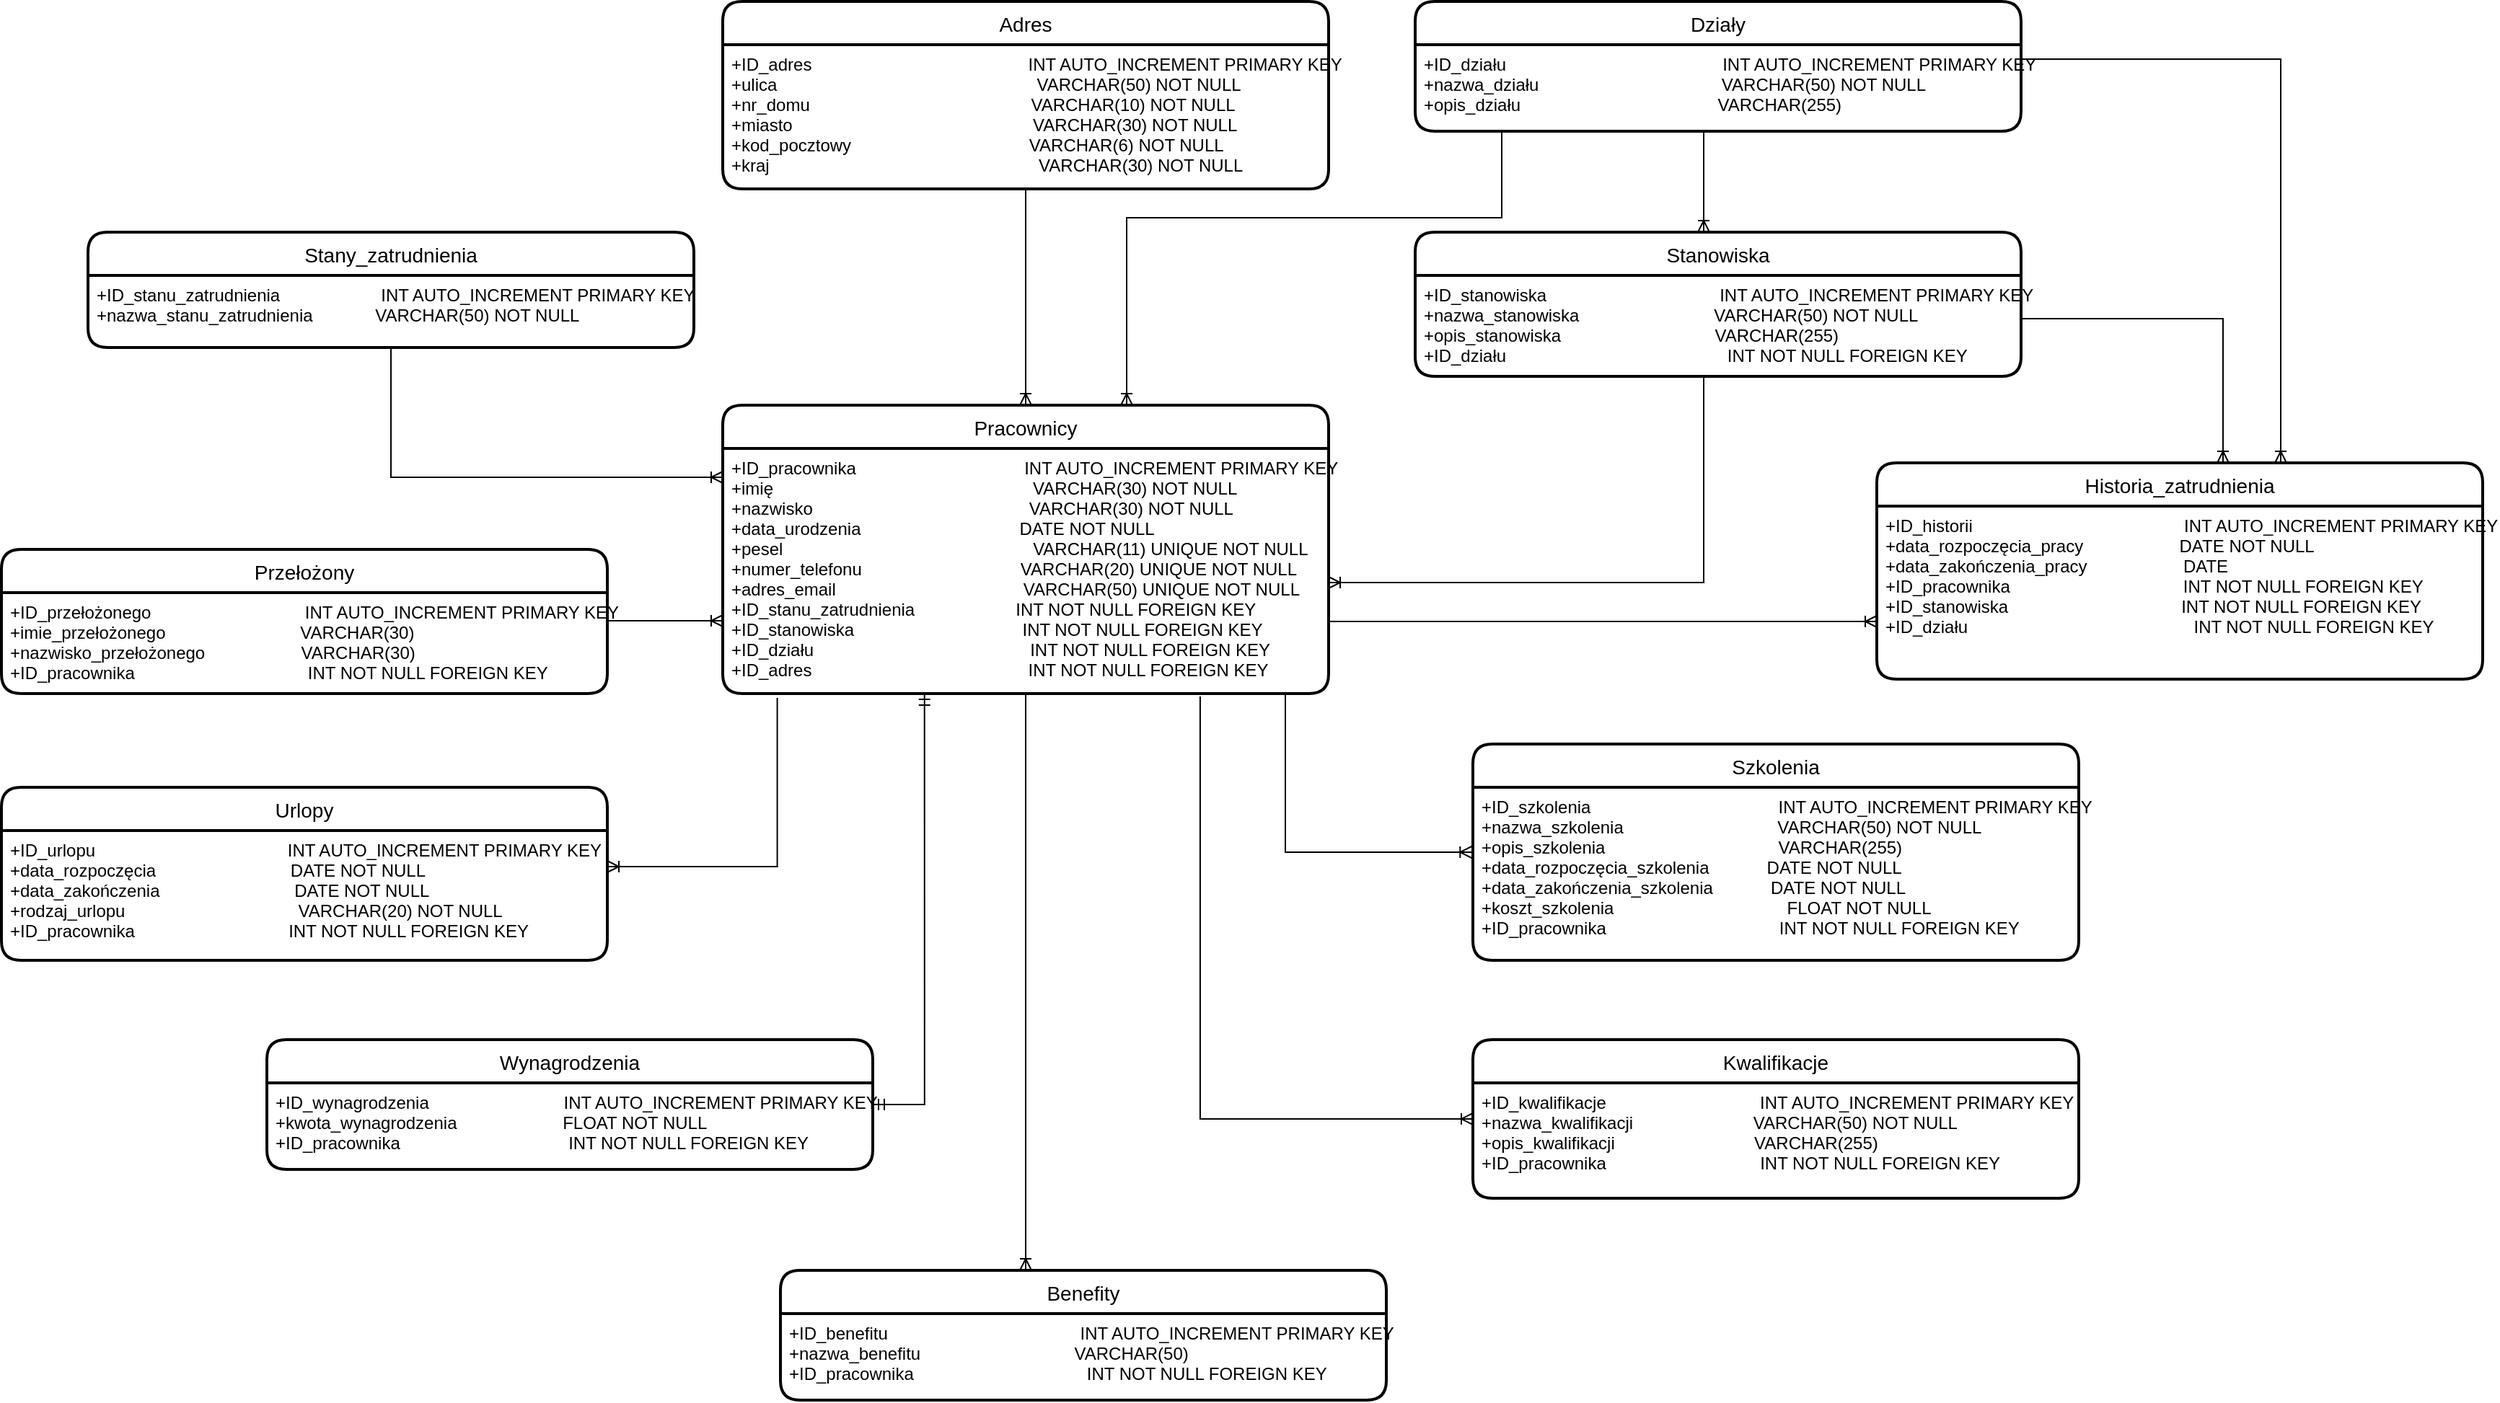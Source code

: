 <mxfile version="20.8.3"><diagram id="P8oY0aF0a1jrKhyzf00q" name="Strona-1"><mxGraphModel dx="1434" dy="1933" grid="1" gridSize="10" guides="1" tooltips="1" connect="1" arrows="1" fold="1" page="1" pageScale="1" pageWidth="827" pageHeight="1169" math="0" shadow="0"><root><mxCell id="0"/><mxCell id="1" parent="0"/><mxCell id="IXxlvjYAvYXbyN1Z9QvI-1" value="Stany_zatrudnienia" style="swimlane;childLayout=stackLayout;horizontal=1;startSize=30;horizontalStack=0;rounded=1;fontSize=14;fontStyle=0;strokeWidth=2;resizeParent=0;resizeLast=1;shadow=0;dashed=0;align=center;" vertex="1" parent="1"><mxGeometry x="80" y="80" width="420" height="80" as="geometry"/></mxCell><mxCell id="IXxlvjYAvYXbyN1Z9QvI-2" value="+ID_stanu_zatrudnienia                     INT AUTO_INCREMENT PRIMARY KEY&#xA;+nazwa_stanu_zatrudnienia             VARCHAR(50) NOT NULL" style="align=left;strokeColor=none;fillColor=none;spacingLeft=4;fontSize=12;verticalAlign=top;resizable=0;rotatable=0;part=1;" vertex="1" parent="IXxlvjYAvYXbyN1Z9QvI-1"><mxGeometry y="30" width="420" height="50" as="geometry"/></mxCell><mxCell id="IXxlvjYAvYXbyN1Z9QvI-3" value="Stanowiska" style="swimlane;childLayout=stackLayout;horizontal=1;startSize=30;horizontalStack=0;rounded=1;fontSize=14;fontStyle=0;strokeWidth=2;resizeParent=0;resizeLast=1;shadow=0;dashed=0;align=center;" vertex="1" parent="1"><mxGeometry x="1000" y="80" width="420" height="100" as="geometry"/></mxCell><mxCell id="IXxlvjYAvYXbyN1Z9QvI-4" value="+ID_stanowiska                                    INT AUTO_INCREMENT PRIMARY KEY&#xA;+nazwa_stanowiska                            VARCHAR(50) NOT NULL&#xA;+opis_stanowiska                                VARCHAR(255)&#xA;+ID_działu                                              INT NOT NULL FOREIGN KEY&#xA;" style="align=left;strokeColor=none;fillColor=none;spacingLeft=4;fontSize=12;verticalAlign=top;resizable=0;rotatable=0;part=1;" vertex="1" parent="IXxlvjYAvYXbyN1Z9QvI-3"><mxGeometry y="30" width="420" height="70" as="geometry"/></mxCell><mxCell id="IXxlvjYAvYXbyN1Z9QvI-5" value="Działy" style="swimlane;childLayout=stackLayout;horizontal=1;startSize=30;horizontalStack=0;rounded=1;fontSize=14;fontStyle=0;strokeWidth=2;resizeParent=0;resizeLast=1;shadow=0;dashed=0;align=center;" vertex="1" parent="1"><mxGeometry x="1000" y="-80" width="420" height="90" as="geometry"/></mxCell><mxCell id="IXxlvjYAvYXbyN1Z9QvI-6" value="+ID_działu                                             INT AUTO_INCREMENT PRIMARY KEY&#xA;+nazwa_działu                                      VARCHAR(50) NOT NULL&#xA;+opis_działu                                         VARCHAR(255)&#xA;" style="align=left;strokeColor=none;fillColor=none;spacingLeft=4;fontSize=12;verticalAlign=top;resizable=0;rotatable=0;part=1;" vertex="1" parent="IXxlvjYAvYXbyN1Z9QvI-5"><mxGeometry y="30" width="420" height="60" as="geometry"/></mxCell><mxCell id="IXxlvjYAvYXbyN1Z9QvI-7" value="Adres" style="swimlane;childLayout=stackLayout;horizontal=1;startSize=30;horizontalStack=0;rounded=1;fontSize=14;fontStyle=0;strokeWidth=2;resizeParent=0;resizeLast=1;shadow=0;dashed=0;align=center;" vertex="1" parent="1"><mxGeometry x="520" y="-80" width="420" height="130" as="geometry"/></mxCell><mxCell id="IXxlvjYAvYXbyN1Z9QvI-8" value="+ID_adres                                             INT AUTO_INCREMENT PRIMARY KEY&#xA;+ulica                                                      VARCHAR(50) NOT NULL&#xA;+nr_domu                                              VARCHAR(10) NOT NULL&#xA;+miasto                                                  VARCHAR(30) NOT NULL&#xA;+kod_pocztowy                                     VARCHAR(6) NOT NULL&#xA;+kraj                                                        VARCHAR(30) NOT NULL" style="align=left;strokeColor=none;fillColor=none;spacingLeft=4;fontSize=12;verticalAlign=top;resizable=0;rotatable=0;part=1;" vertex="1" parent="IXxlvjYAvYXbyN1Z9QvI-7"><mxGeometry y="30" width="420" height="100" as="geometry"/></mxCell><mxCell id="IXxlvjYAvYXbyN1Z9QvI-10" value="Pracownicy" style="swimlane;childLayout=stackLayout;horizontal=1;startSize=30;horizontalStack=0;rounded=1;fontSize=14;fontStyle=0;strokeWidth=2;resizeParent=0;resizeLast=1;shadow=0;dashed=0;align=center;" vertex="1" parent="1"><mxGeometry x="520" y="200" width="420" height="200" as="geometry"/></mxCell><mxCell id="IXxlvjYAvYXbyN1Z9QvI-11" value="+ID_pracownika                                   INT AUTO_INCREMENT PRIMARY KEY&#xA;+imię                                                      VARCHAR(30) NOT NULL&#xA;+nazwisko                                             VARCHAR(30) NOT NULL&#xA;+data_urodzenia                                 DATE NOT NULL&#xA;+pesel                                                    VARCHAR(11) UNIQUE NOT NULL&#xA;+numer_telefonu                                 VARCHAR(20) UNIQUE NOT NULL&#xA;+adres_email                                       VARCHAR(50) UNIQUE NOT NULL&#xA;+ID_stanu_zatrudnienia                     INT NOT NULL FOREIGN KEY&#xA;+ID_stanowiska                                   INT NOT NULL FOREIGN KEY&#xA;+ID_działu                                             INT NOT NULL FOREIGN KEY&#xA;+ID_adres                                             INT NOT NULL FOREIGN KEY&#xA;" style="align=left;strokeColor=none;fillColor=none;spacingLeft=4;fontSize=12;verticalAlign=top;resizable=0;rotatable=0;part=1;" vertex="1" parent="IXxlvjYAvYXbyN1Z9QvI-10"><mxGeometry y="30" width="420" height="170" as="geometry"/></mxCell><mxCell id="IXxlvjYAvYXbyN1Z9QvI-12" value="Kwalifikacje" style="swimlane;childLayout=stackLayout;horizontal=1;startSize=30;horizontalStack=0;rounded=1;fontSize=14;fontStyle=0;strokeWidth=2;resizeParent=0;resizeLast=1;shadow=0;dashed=0;align=center;" vertex="1" parent="1"><mxGeometry x="1040" y="640" width="420" height="110" as="geometry"/></mxCell><mxCell id="IXxlvjYAvYXbyN1Z9QvI-13" value="+ID_kwalifikacje                                INT AUTO_INCREMENT PRIMARY KEY&#xA;+nazwa_kwalifikacji                         VARCHAR(50) NOT NULL&#xA;+opis_kwalifikacji                             VARCHAR(255)&#xA;+ID_pracownika                                INT NOT NULL FOREIGN KEY" style="align=left;strokeColor=none;fillColor=none;spacingLeft=4;fontSize=12;verticalAlign=top;resizable=0;rotatable=0;part=1;" vertex="1" parent="IXxlvjYAvYXbyN1Z9QvI-12"><mxGeometry y="30" width="420" height="80" as="geometry"/></mxCell><mxCell id="IXxlvjYAvYXbyN1Z9QvI-14" value="Wynagrodzenia" style="swimlane;childLayout=stackLayout;horizontal=1;startSize=30;horizontalStack=0;rounded=1;fontSize=14;fontStyle=0;strokeWidth=2;resizeParent=0;resizeLast=1;shadow=0;dashed=0;align=center;" vertex="1" parent="1"><mxGeometry x="204" y="640" width="420" height="90" as="geometry"/></mxCell><mxCell id="IXxlvjYAvYXbyN1Z9QvI-15" value="+ID_wynagrodzenia                            INT AUTO_INCREMENT PRIMARY KEY&#xA;+kwota_wynagrodzenia                      FLOAT NOT NULL&#xA;+ID_pracownika                                   INT NOT NULL FOREIGN KEY" style="align=left;strokeColor=none;fillColor=none;spacingLeft=4;fontSize=12;verticalAlign=top;resizable=0;rotatable=0;part=1;" vertex="1" parent="IXxlvjYAvYXbyN1Z9QvI-14"><mxGeometry y="30" width="420" height="60" as="geometry"/></mxCell><mxCell id="IXxlvjYAvYXbyN1Z9QvI-16" value="Szkolenia" style="swimlane;childLayout=stackLayout;horizontal=1;startSize=30;horizontalStack=0;rounded=1;fontSize=14;fontStyle=0;strokeWidth=2;resizeParent=0;resizeLast=1;shadow=0;dashed=0;align=center;" vertex="1" parent="1"><mxGeometry x="1040" y="435" width="420" height="150" as="geometry"/></mxCell><mxCell id="IXxlvjYAvYXbyN1Z9QvI-17" value="+ID_szkolenia                                       INT AUTO_INCREMENT PRIMARY KEY&#xA;+nazwa_szkolenia                                VARCHAR(50) NOT NULL&#xA;+opis_szkolenia                                    VARCHAR(255)&#xA;+data_rozpoczęcia_szkolenia            DATE NOT NULL&#xA;+data_zakończenia_szkolenia            DATE NOT NULL&#xA;+koszt_szkolenia                                    FLOAT NOT NULL&#xA;+ID_pracownika                                    INT NOT NULL FOREIGN KEY" style="align=left;strokeColor=none;fillColor=none;spacingLeft=4;fontSize=12;verticalAlign=top;resizable=0;rotatable=0;part=1;" vertex="1" parent="IXxlvjYAvYXbyN1Z9QvI-16"><mxGeometry y="30" width="420" height="120" as="geometry"/></mxCell><mxCell id="IXxlvjYAvYXbyN1Z9QvI-18" value="Urlopy" style="swimlane;childLayout=stackLayout;horizontal=1;startSize=30;horizontalStack=0;rounded=1;fontSize=14;fontStyle=0;strokeWidth=2;resizeParent=0;resizeLast=1;shadow=0;dashed=0;align=center;" vertex="1" parent="1"><mxGeometry x="20" y="465" width="420" height="120" as="geometry"/></mxCell><mxCell id="IXxlvjYAvYXbyN1Z9QvI-19" value="+ID_urlopu                                        INT AUTO_INCREMENT PRIMARY KEY&#xA;+data_rozpoczęcia                            DATE NOT NULL&#xA;+data_zakończenia                            DATE NOT NULL&#xA;+rodzaj_urlopu                                    VARCHAR(20) NOT NULL&#xA;+ID_pracownika                                INT NOT NULL FOREIGN KEY" style="align=left;strokeColor=none;fillColor=none;spacingLeft=4;fontSize=12;verticalAlign=top;resizable=0;rotatable=0;part=1;" vertex="1" parent="IXxlvjYAvYXbyN1Z9QvI-18"><mxGeometry y="30" width="420" height="90" as="geometry"/></mxCell><mxCell id="IXxlvjYAvYXbyN1Z9QvI-20" value="Historia_zatrudnienia" style="swimlane;childLayout=stackLayout;horizontal=1;startSize=30;horizontalStack=0;rounded=1;fontSize=14;fontStyle=0;strokeWidth=2;resizeParent=0;resizeLast=1;shadow=0;dashed=0;align=center;" vertex="1" parent="1"><mxGeometry x="1320" y="240" width="420" height="150" as="geometry"/></mxCell><mxCell id="IXxlvjYAvYXbyN1Z9QvI-21" value="+ID_historii                                            INT AUTO_INCREMENT PRIMARY KEY&#xA;+data_rozpoczęcia_pracy                    DATE NOT NULL&#xA;+data_zakończenia_pracy                    DATE&#xA;+ID_pracownika                                    INT NOT NULL FOREIGN KEY&#xA;+ID_stanowiska                                    INT NOT NULL FOREIGN KEY&#xA;+ID_działu                                               INT NOT NULL FOREIGN KEY&#xA;" style="align=left;strokeColor=none;fillColor=none;spacingLeft=4;fontSize=12;verticalAlign=top;resizable=0;rotatable=0;part=1;" vertex="1" parent="IXxlvjYAvYXbyN1Z9QvI-20"><mxGeometry y="30" width="420" height="120" as="geometry"/></mxCell><mxCell id="IXxlvjYAvYXbyN1Z9QvI-22" value="Benefity" style="swimlane;childLayout=stackLayout;horizontal=1;startSize=30;horizontalStack=0;rounded=1;fontSize=14;fontStyle=0;strokeWidth=2;resizeParent=0;resizeLast=1;shadow=0;dashed=0;align=center;" vertex="1" parent="1"><mxGeometry x="560" y="800" width="420" height="90" as="geometry"/></mxCell><mxCell id="IXxlvjYAvYXbyN1Z9QvI-23" value="+ID_benefitu                                        INT AUTO_INCREMENT PRIMARY KEY&#xA;+nazwa_benefitu                                VARCHAR(50)&#xA;+ID_pracownika                                    INT NOT NULL FOREIGN KEY" style="align=left;strokeColor=none;fillColor=none;spacingLeft=4;fontSize=12;verticalAlign=top;resizable=0;rotatable=0;part=1;" vertex="1" parent="IXxlvjYAvYXbyN1Z9QvI-22"><mxGeometry y="30" width="420" height="60" as="geometry"/></mxCell><mxCell id="IXxlvjYAvYXbyN1Z9QvI-25" value="Przełożony" style="swimlane;childLayout=stackLayout;horizontal=1;startSize=30;horizontalStack=0;rounded=1;fontSize=14;fontStyle=0;strokeWidth=2;resizeParent=0;resizeLast=1;shadow=0;dashed=0;align=center;" vertex="1" parent="1"><mxGeometry x="20" y="300" width="420" height="100" as="geometry"/></mxCell><mxCell id="IXxlvjYAvYXbyN1Z9QvI-26" value="+ID_przełożonego                                INT AUTO_INCREMENT PRIMARY KEY&#xA;+imie_przełożonego                            VARCHAR(30)&#xA;+nazwisko_przełożonego                    VARCHAR(30)&#xA;+ID_pracownika                                    INT NOT NULL FOREIGN KEY" style="align=left;strokeColor=none;fillColor=none;spacingLeft=4;fontSize=12;verticalAlign=top;resizable=0;rotatable=0;part=1;" vertex="1" parent="IXxlvjYAvYXbyN1Z9QvI-25"><mxGeometry y="30" width="420" height="70" as="geometry"/></mxCell><mxCell id="IXxlvjYAvYXbyN1Z9QvI-27" value="" style="edgeStyle=elbowEdgeStyle;fontSize=12;html=1;endArrow=ERoneToMany;rounded=0;exitX=0.5;exitY=1;exitDx=0;exitDy=0;elbow=vertical;entryX=0;entryY=0.25;entryDx=0;entryDy=0;" edge="1" parent="1" source="IXxlvjYAvYXbyN1Z9QvI-2" target="IXxlvjYAvYXbyN1Z9QvI-10"><mxGeometry width="100" height="100" relative="1" as="geometry"><mxPoint x="350" y="290" as="sourcePoint"/><mxPoint x="490" y="250" as="targetPoint"/><Array as="points"><mxPoint x="360" y="250"/><mxPoint x="390" y="287"/></Array></mxGeometry></mxCell><mxCell id="IXxlvjYAvYXbyN1Z9QvI-29" value="" style="edgeStyle=elbowEdgeStyle;fontSize=12;html=1;endArrow=ERoneToMany;rounded=0;entryX=0.5;entryY=0;entryDx=0;entryDy=0;exitX=0.5;exitY=1;exitDx=0;exitDy=0;elbow=vertical;" edge="1" parent="1" source="IXxlvjYAvYXbyN1Z9QvI-8" target="IXxlvjYAvYXbyN1Z9QvI-10"><mxGeometry width="100" height="100" relative="1" as="geometry"><mxPoint x="730" y="130" as="sourcePoint"/><mxPoint x="955.8" y="256.95" as="targetPoint"/><Array as="points"><mxPoint x="820" y="160"/></Array></mxGeometry></mxCell><mxCell id="IXxlvjYAvYXbyN1Z9QvI-30" value="" style="edgeStyle=elbowEdgeStyle;fontSize=12;html=1;endArrow=ERoneToMany;rounded=0;exitX=0.5;exitY=1;exitDx=0;exitDy=0;elbow=vertical;" edge="1" parent="1"><mxGeometry width="100" height="100" relative="1" as="geometry"><mxPoint x="1200" y="10" as="sourcePoint"/><mxPoint x="1200" y="80" as="targetPoint"/><Array as="points"><mxPoint x="1129" y="40"/></Array></mxGeometry></mxCell><mxCell id="IXxlvjYAvYXbyN1Z9QvI-31" value="" style="edgeStyle=elbowEdgeStyle;fontSize=12;html=1;endArrow=ERoneToMany;rounded=0;exitX=0.5;exitY=1;exitDx=0;exitDy=0;elbow=vertical;" edge="1" parent="1"><mxGeometry width="100" height="100" relative="1" as="geometry"><mxPoint x="1200" y="180" as="sourcePoint"/><mxPoint x="940" y="323" as="targetPoint"/><Array as="points"><mxPoint x="1150" y="323"/></Array></mxGeometry></mxCell><mxCell id="IXxlvjYAvYXbyN1Z9QvI-32" value="" style="edgeStyle=elbowEdgeStyle;fontSize=12;html=1;endArrow=ERoneToMany;rounded=0;exitX=0.5;exitY=1;exitDx=0;exitDy=0;elbow=vertical;" edge="1" parent="1"><mxGeometry width="100" height="100" relative="1" as="geometry"><mxPoint x="1060" y="10" as="sourcePoint"/><mxPoint x="800" y="200" as="targetPoint"/><Array as="points"><mxPoint x="960" y="70"/></Array></mxGeometry></mxCell><mxCell id="IXxlvjYAvYXbyN1Z9QvI-33" value="" style="edgeStyle=elbowEdgeStyle;fontSize=12;html=1;endArrow=ERoneToMany;rounded=0;elbow=vertical;" edge="1" parent="1" target="IXxlvjYAvYXbyN1Z9QvI-21"><mxGeometry width="100" height="100" relative="1" as="geometry"><mxPoint x="940" y="350" as="sourcePoint"/><mxPoint x="1250" y="350" as="targetPoint"/><Array as="points"><mxPoint x="950" y="350"/></Array></mxGeometry></mxCell><mxCell id="IXxlvjYAvYXbyN1Z9QvI-34" value="" style="edgeStyle=elbowEdgeStyle;fontSize=12;html=1;endArrow=ERoneToMany;rounded=0;elbow=vertical;" edge="1" parent="1"><mxGeometry width="100" height="100" relative="1" as="geometry"><mxPoint x="440" y="349.5" as="sourcePoint"/><mxPoint x="520" y="349.5" as="targetPoint"/><Array as="points"><mxPoint x="450" y="349.5"/></Array></mxGeometry></mxCell><mxCell id="IXxlvjYAvYXbyN1Z9QvI-35" value="" style="edgeStyle=elbowEdgeStyle;fontSize=12;html=1;endArrow=ERoneToMany;rounded=0;exitX=1;exitY=0.5;exitDx=0;exitDy=0;elbow=vertical;" edge="1" parent="1" source="IXxlvjYAvYXbyN1Z9QvI-5"><mxGeometry width="100" height="100" relative="1" as="geometry"><mxPoint x="1600" y="-40" as="sourcePoint"/><mxPoint x="1600" y="240" as="targetPoint"/><Array as="points"><mxPoint x="1590" y="-40"/></Array></mxGeometry></mxCell><mxCell id="IXxlvjYAvYXbyN1Z9QvI-36" value="" style="edgeStyle=elbowEdgeStyle;fontSize=12;html=1;endArrow=ERoneToMany;rounded=0;elbow=vertical;" edge="1" parent="1"><mxGeometry width="100" height="100" relative="1" as="geometry"><mxPoint x="1420" y="140" as="sourcePoint"/><mxPoint x="1560" y="240" as="targetPoint"/><Array as="points"><mxPoint x="1550" y="140"/></Array></mxGeometry></mxCell><mxCell id="IXxlvjYAvYXbyN1Z9QvI-37" value="" style="edgeStyle=elbowEdgeStyle;fontSize=12;html=1;endArrow=ERoneToMany;rounded=0;elbow=vertical;exitX=0.09;exitY=1.018;exitDx=0;exitDy=0;exitPerimeter=0;entryX=1;entryY=0.278;entryDx=0;entryDy=0;entryPerimeter=0;" edge="1" parent="1" source="IXxlvjYAvYXbyN1Z9QvI-11" target="IXxlvjYAvYXbyN1Z9QvI-19"><mxGeometry width="100" height="100" relative="1" as="geometry"><mxPoint x="550" y="500" as="sourcePoint"/><mxPoint x="450" y="520" as="targetPoint"/><Array as="points"><mxPoint x="570" y="520"/><mxPoint x="470" y="520"/><mxPoint x="530" y="520"/></Array></mxGeometry></mxCell><mxCell id="IXxlvjYAvYXbyN1Z9QvI-39" value="" style="edgeStyle=orthogonalEdgeStyle;fontSize=12;html=1;endArrow=ERmandOne;startArrow=ERmandOne;rounded=0;exitX=1;exitY=0.5;exitDx=0;exitDy=0;entryX=0.333;entryY=1;entryDx=0;entryDy=0;entryPerimeter=0;" edge="1" parent="1" source="IXxlvjYAvYXbyN1Z9QvI-14" target="IXxlvjYAvYXbyN1Z9QvI-11"><mxGeometry width="100" height="100" relative="1" as="geometry"><mxPoint x="680" y="610" as="sourcePoint"/><mxPoint x="660" y="430" as="targetPoint"/></mxGeometry></mxCell><mxCell id="IXxlvjYAvYXbyN1Z9QvI-41" value="" style="edgeStyle=elbowEdgeStyle;fontSize=12;html=1;endArrow=ERoneToMany;rounded=0;entryX=-0.002;entryY=0.375;entryDx=0;entryDy=0;exitX=0.5;exitY=1;exitDx=0;exitDy=0;elbow=vertical;entryPerimeter=0;" edge="1" parent="1" target="IXxlvjYAvYXbyN1Z9QvI-17"><mxGeometry width="100" height="100" relative="1" as="geometry"><mxPoint x="910" y="400" as="sourcePoint"/><mxPoint x="910" y="550" as="targetPoint"/><Array as="points"><mxPoint x="1000" y="510"/></Array></mxGeometry></mxCell><mxCell id="IXxlvjYAvYXbyN1Z9QvI-42" value="" style="edgeStyle=elbowEdgeStyle;fontSize=12;html=1;endArrow=ERoneToMany;rounded=0;entryX=-0.002;entryY=0.375;entryDx=0;entryDy=0;exitX=0.788;exitY=1.012;exitDx=0;exitDy=0;elbow=vertical;entryPerimeter=0;exitPerimeter=0;" edge="1" parent="1" source="IXxlvjYAvYXbyN1Z9QvI-11"><mxGeometry width="100" height="100" relative="1" as="geometry"><mxPoint x="910.84" y="585" as="sourcePoint"/><mxPoint x="1040.0" y="695" as="targetPoint"/><Array as="points"><mxPoint x="1000.84" y="695"/></Array></mxGeometry></mxCell><mxCell id="IXxlvjYAvYXbyN1Z9QvI-43" value="" style="edgeStyle=elbowEdgeStyle;fontSize=12;html=1;endArrow=ERoneToMany;rounded=0;exitX=0.788;exitY=1.012;exitDx=0;exitDy=0;elbow=vertical;exitPerimeter=0;" edge="1" parent="1"><mxGeometry width="100" height="100" relative="1" as="geometry"><mxPoint x="730" y="400.0" as="sourcePoint"/><mxPoint x="730" y="800" as="targetPoint"/><Array as="points"><mxPoint x="879.88" y="692.96"/></Array></mxGeometry></mxCell></root></mxGraphModel></diagram></mxfile>